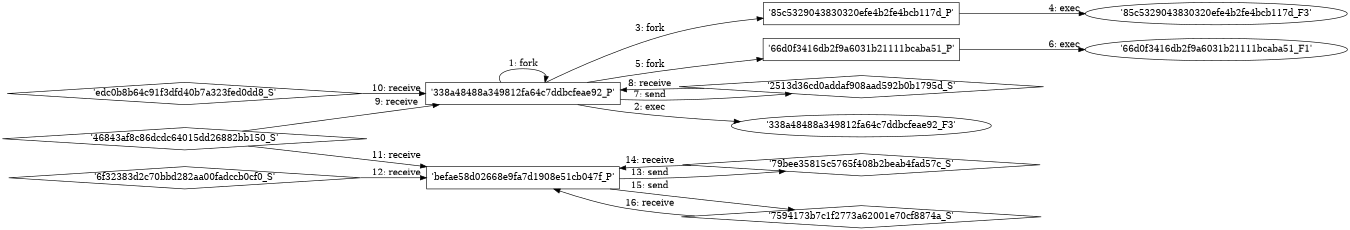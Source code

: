 digraph "D:\Learning\Paper\apt\基于CTI的攻击预警\Dataset\攻击图\ASGfromALLCTI\Security implications of misconfigurations.dot" {
rankdir="LR"
size="9"
fixedsize="false"
splines="true"
nodesep=0.3
ranksep=0
fontsize=10
overlap="scalexy"
engine= "neato"
	"'338a48488a349812fa64c7ddbcfeae92_P'" [node_type=Process shape=box]
	"'338a48488a349812fa64c7ddbcfeae92_P'" [node_type=Process shape=box]
	"'338a48488a349812fa64c7ddbcfeae92_P'" -> "'338a48488a349812fa64c7ddbcfeae92_P'" [label="1: fork"]
	"'338a48488a349812fa64c7ddbcfeae92_P'" [node_type=Process shape=box]
	"'338a48488a349812fa64c7ddbcfeae92_F3'" [node_type=File shape=ellipse]
	"'338a48488a349812fa64c7ddbcfeae92_P'" -> "'338a48488a349812fa64c7ddbcfeae92_F3'" [label="2: exec"]
	"'338a48488a349812fa64c7ddbcfeae92_P'" [node_type=Process shape=box]
	"'85c5329043830320efe4b2fe4bcb117d_P'" [node_type=Process shape=box]
	"'338a48488a349812fa64c7ddbcfeae92_P'" -> "'85c5329043830320efe4b2fe4bcb117d_P'" [label="3: fork"]
	"'85c5329043830320efe4b2fe4bcb117d_P'" [node_type=Process shape=box]
	"'85c5329043830320efe4b2fe4bcb117d_F3'" [node_type=File shape=ellipse]
	"'85c5329043830320efe4b2fe4bcb117d_P'" -> "'85c5329043830320efe4b2fe4bcb117d_F3'" [label="4: exec"]
	"'338a48488a349812fa64c7ddbcfeae92_P'" [node_type=Process shape=box]
	"'66d0f3416db2f9a6031b21111bcaba51_P'" [node_type=Process shape=box]
	"'338a48488a349812fa64c7ddbcfeae92_P'" -> "'66d0f3416db2f9a6031b21111bcaba51_P'" [label="5: fork"]
	"'66d0f3416db2f9a6031b21111bcaba51_P'" [node_type=Process shape=box]
	"'66d0f3416db2f9a6031b21111bcaba51_F1'" [node_type=File shape=ellipse]
	"'66d0f3416db2f9a6031b21111bcaba51_P'" -> "'66d0f3416db2f9a6031b21111bcaba51_F1'" [label="6: exec"]
	"'2513d36cd0addaf908aad592b0b1795d_S'" [node_type=Socket shape=diamond]
	"'338a48488a349812fa64c7ddbcfeae92_P'" [node_type=Process shape=box]
	"'338a48488a349812fa64c7ddbcfeae92_P'" -> "'2513d36cd0addaf908aad592b0b1795d_S'" [label="7: send"]
	"'2513d36cd0addaf908aad592b0b1795d_S'" -> "'338a48488a349812fa64c7ddbcfeae92_P'" [label="8: receive"]
	"'338a48488a349812fa64c7ddbcfeae92_P'" [node_type=Process shape=box]
	"'46843af8c86dcdc64015dd26882bb150_S'" [node_type=Socket shape=diamond]
	"'46843af8c86dcdc64015dd26882bb150_S'" -> "'338a48488a349812fa64c7ddbcfeae92_P'" [label="9: receive"]
	"'338a48488a349812fa64c7ddbcfeae92_P'" [node_type=Process shape=box]
	"'edc0b8b64c91f3dfd40b7a323fed0dd8_S'" [node_type=Socket shape=diamond]
	"'edc0b8b64c91f3dfd40b7a323fed0dd8_S'" -> "'338a48488a349812fa64c7ddbcfeae92_P'" [label="10: receive"]
	"'befae58d02668e9fa7d1908e51cb047f_P'" [node_type=Process shape=box]
	"'46843af8c86dcdc64015dd26882bb150_S'" [node_type=Socket shape=diamond]
	"'46843af8c86dcdc64015dd26882bb150_S'" -> "'befae58d02668e9fa7d1908e51cb047f_P'" [label="11: receive"]
	"'befae58d02668e9fa7d1908e51cb047f_P'" [node_type=Process shape=box]
	"'6f32383d2c70bbd282aa00fadccb0cf0_S'" [node_type=Socket shape=diamond]
	"'6f32383d2c70bbd282aa00fadccb0cf0_S'" -> "'befae58d02668e9fa7d1908e51cb047f_P'" [label="12: receive"]
	"'79bee35815c5765f408b2beab4fad57c_S'" [node_type=Socket shape=diamond]
	"'befae58d02668e9fa7d1908e51cb047f_P'" [node_type=Process shape=box]
	"'befae58d02668e9fa7d1908e51cb047f_P'" -> "'79bee35815c5765f408b2beab4fad57c_S'" [label="13: send"]
	"'79bee35815c5765f408b2beab4fad57c_S'" -> "'befae58d02668e9fa7d1908e51cb047f_P'" [label="14: receive"]
	"'7594173b7c1f2773a62001e70cf8874a_S'" [node_type=Socket shape=diamond]
	"'befae58d02668e9fa7d1908e51cb047f_P'" [node_type=Process shape=box]
	"'befae58d02668e9fa7d1908e51cb047f_P'" -> "'7594173b7c1f2773a62001e70cf8874a_S'" [label="15: send"]
	"'7594173b7c1f2773a62001e70cf8874a_S'" -> "'befae58d02668e9fa7d1908e51cb047f_P'" [label="16: receive"]
}
